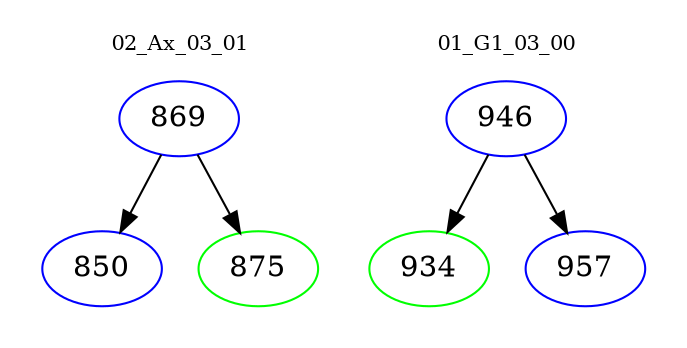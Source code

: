 digraph{
subgraph cluster_0 {
color = white
label = "02_Ax_03_01";
fontsize=10;
T0_869 [label="869", color="blue"]
T0_869 -> T0_850 [color="black"]
T0_850 [label="850", color="blue"]
T0_869 -> T0_875 [color="black"]
T0_875 [label="875", color="green"]
}
subgraph cluster_1 {
color = white
label = "01_G1_03_00";
fontsize=10;
T1_946 [label="946", color="blue"]
T1_946 -> T1_934 [color="black"]
T1_934 [label="934", color="green"]
T1_946 -> T1_957 [color="black"]
T1_957 [label="957", color="blue"]
}
}
